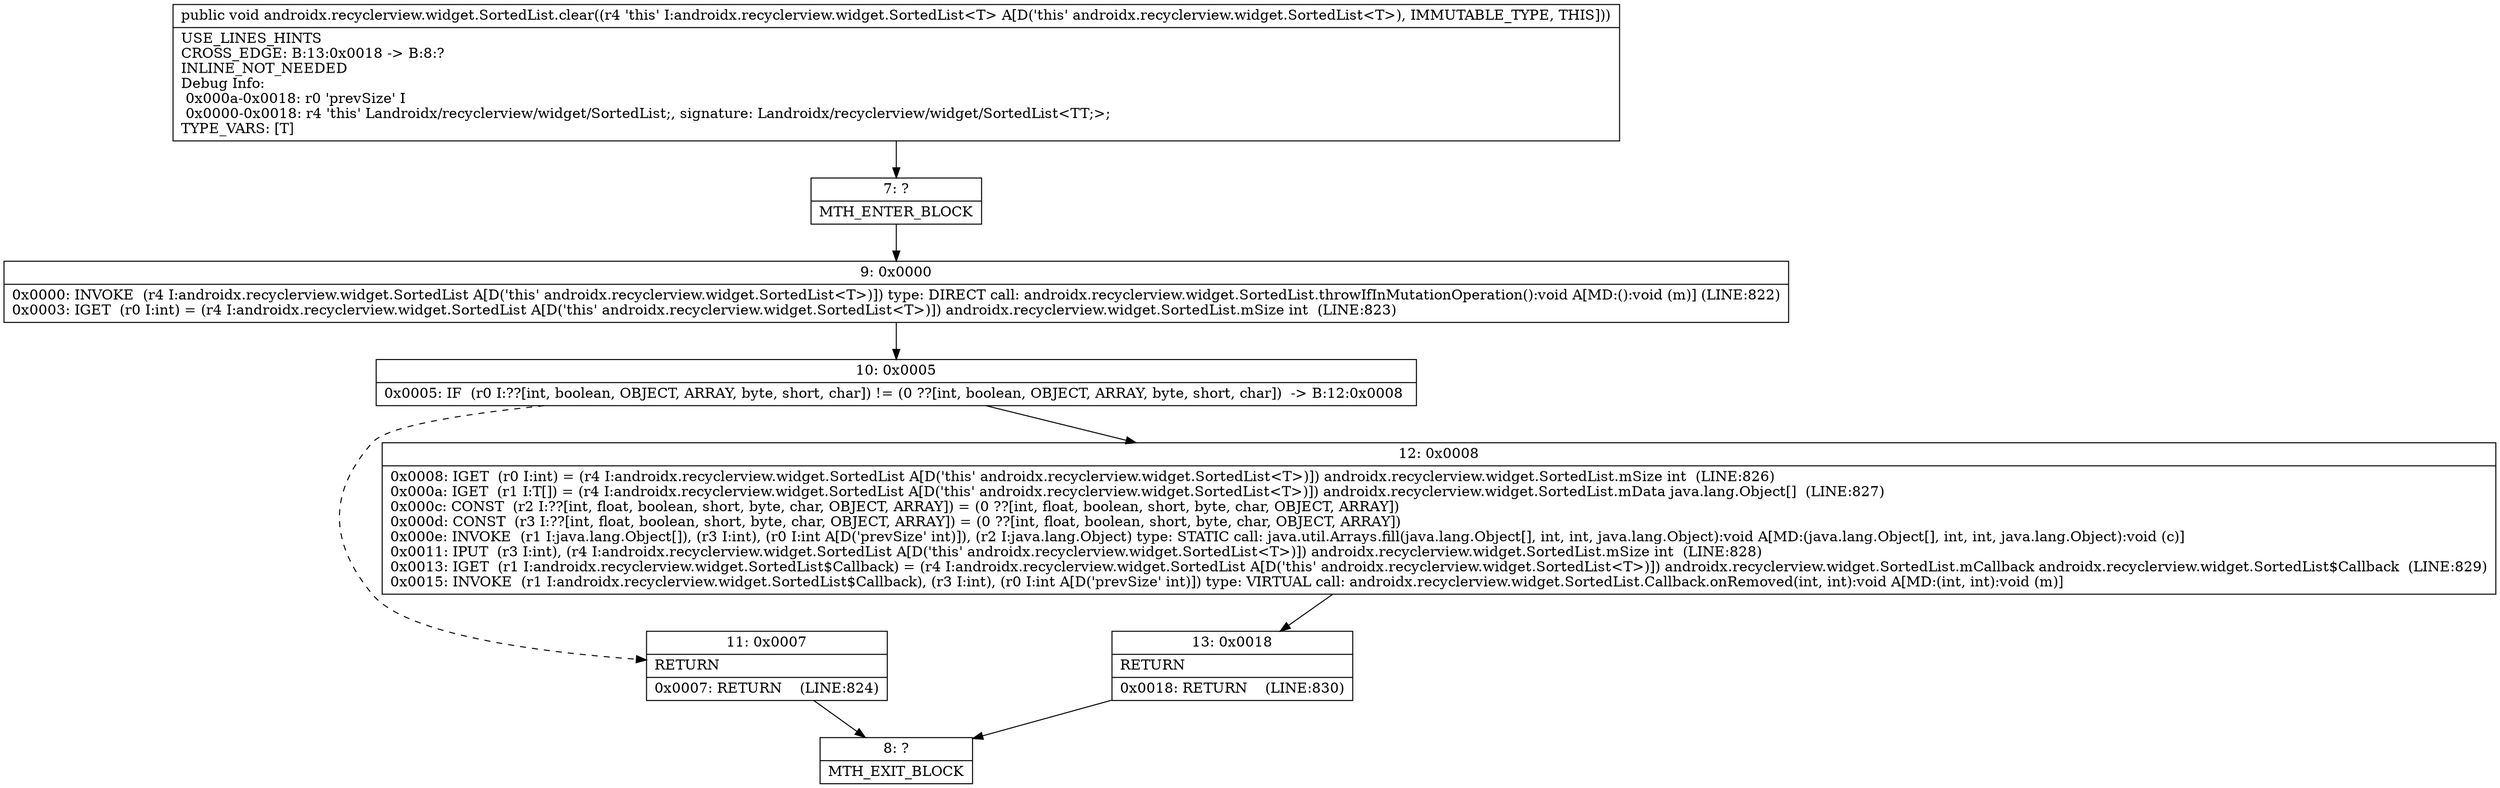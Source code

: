 digraph "CFG forandroidx.recyclerview.widget.SortedList.clear()V" {
Node_7 [shape=record,label="{7\:\ ?|MTH_ENTER_BLOCK\l}"];
Node_9 [shape=record,label="{9\:\ 0x0000|0x0000: INVOKE  (r4 I:androidx.recyclerview.widget.SortedList A[D('this' androidx.recyclerview.widget.SortedList\<T\>)]) type: DIRECT call: androidx.recyclerview.widget.SortedList.throwIfInMutationOperation():void A[MD:():void (m)] (LINE:822)\l0x0003: IGET  (r0 I:int) = (r4 I:androidx.recyclerview.widget.SortedList A[D('this' androidx.recyclerview.widget.SortedList\<T\>)]) androidx.recyclerview.widget.SortedList.mSize int  (LINE:823)\l}"];
Node_10 [shape=record,label="{10\:\ 0x0005|0x0005: IF  (r0 I:??[int, boolean, OBJECT, ARRAY, byte, short, char]) != (0 ??[int, boolean, OBJECT, ARRAY, byte, short, char])  \-\> B:12:0x0008 \l}"];
Node_11 [shape=record,label="{11\:\ 0x0007|RETURN\l|0x0007: RETURN    (LINE:824)\l}"];
Node_8 [shape=record,label="{8\:\ ?|MTH_EXIT_BLOCK\l}"];
Node_12 [shape=record,label="{12\:\ 0x0008|0x0008: IGET  (r0 I:int) = (r4 I:androidx.recyclerview.widget.SortedList A[D('this' androidx.recyclerview.widget.SortedList\<T\>)]) androidx.recyclerview.widget.SortedList.mSize int  (LINE:826)\l0x000a: IGET  (r1 I:T[]) = (r4 I:androidx.recyclerview.widget.SortedList A[D('this' androidx.recyclerview.widget.SortedList\<T\>)]) androidx.recyclerview.widget.SortedList.mData java.lang.Object[]  (LINE:827)\l0x000c: CONST  (r2 I:??[int, float, boolean, short, byte, char, OBJECT, ARRAY]) = (0 ??[int, float, boolean, short, byte, char, OBJECT, ARRAY]) \l0x000d: CONST  (r3 I:??[int, float, boolean, short, byte, char, OBJECT, ARRAY]) = (0 ??[int, float, boolean, short, byte, char, OBJECT, ARRAY]) \l0x000e: INVOKE  (r1 I:java.lang.Object[]), (r3 I:int), (r0 I:int A[D('prevSize' int)]), (r2 I:java.lang.Object) type: STATIC call: java.util.Arrays.fill(java.lang.Object[], int, int, java.lang.Object):void A[MD:(java.lang.Object[], int, int, java.lang.Object):void (c)]\l0x0011: IPUT  (r3 I:int), (r4 I:androidx.recyclerview.widget.SortedList A[D('this' androidx.recyclerview.widget.SortedList\<T\>)]) androidx.recyclerview.widget.SortedList.mSize int  (LINE:828)\l0x0013: IGET  (r1 I:androidx.recyclerview.widget.SortedList$Callback) = (r4 I:androidx.recyclerview.widget.SortedList A[D('this' androidx.recyclerview.widget.SortedList\<T\>)]) androidx.recyclerview.widget.SortedList.mCallback androidx.recyclerview.widget.SortedList$Callback  (LINE:829)\l0x0015: INVOKE  (r1 I:androidx.recyclerview.widget.SortedList$Callback), (r3 I:int), (r0 I:int A[D('prevSize' int)]) type: VIRTUAL call: androidx.recyclerview.widget.SortedList.Callback.onRemoved(int, int):void A[MD:(int, int):void (m)]\l}"];
Node_13 [shape=record,label="{13\:\ 0x0018|RETURN\l|0x0018: RETURN    (LINE:830)\l}"];
MethodNode[shape=record,label="{public void androidx.recyclerview.widget.SortedList.clear((r4 'this' I:androidx.recyclerview.widget.SortedList\<T\> A[D('this' androidx.recyclerview.widget.SortedList\<T\>), IMMUTABLE_TYPE, THIS]))  | USE_LINES_HINTS\lCROSS_EDGE: B:13:0x0018 \-\> B:8:?\lINLINE_NOT_NEEDED\lDebug Info:\l  0x000a\-0x0018: r0 'prevSize' I\l  0x0000\-0x0018: r4 'this' Landroidx\/recyclerview\/widget\/SortedList;, signature: Landroidx\/recyclerview\/widget\/SortedList\<TT;\>;\lTYPE_VARS: [T]\l}"];
MethodNode -> Node_7;Node_7 -> Node_9;
Node_9 -> Node_10;
Node_10 -> Node_11[style=dashed];
Node_10 -> Node_12;
Node_11 -> Node_8;
Node_12 -> Node_13;
Node_13 -> Node_8;
}

